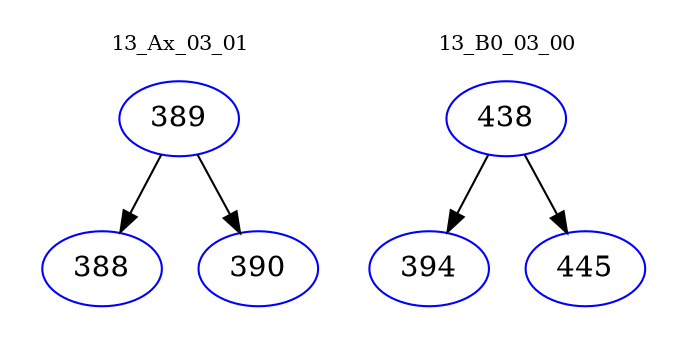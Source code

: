 digraph{
subgraph cluster_0 {
color = white
label = "13_Ax_03_01";
fontsize=10;
T0_389 [label="389", color="blue"]
T0_389 -> T0_388 [color="black"]
T0_388 [label="388", color="blue"]
T0_389 -> T0_390 [color="black"]
T0_390 [label="390", color="blue"]
}
subgraph cluster_1 {
color = white
label = "13_B0_03_00";
fontsize=10;
T1_438 [label="438", color="blue"]
T1_438 -> T1_394 [color="black"]
T1_394 [label="394", color="blue"]
T1_438 -> T1_445 [color="black"]
T1_445 [label="445", color="blue"]
}
}
